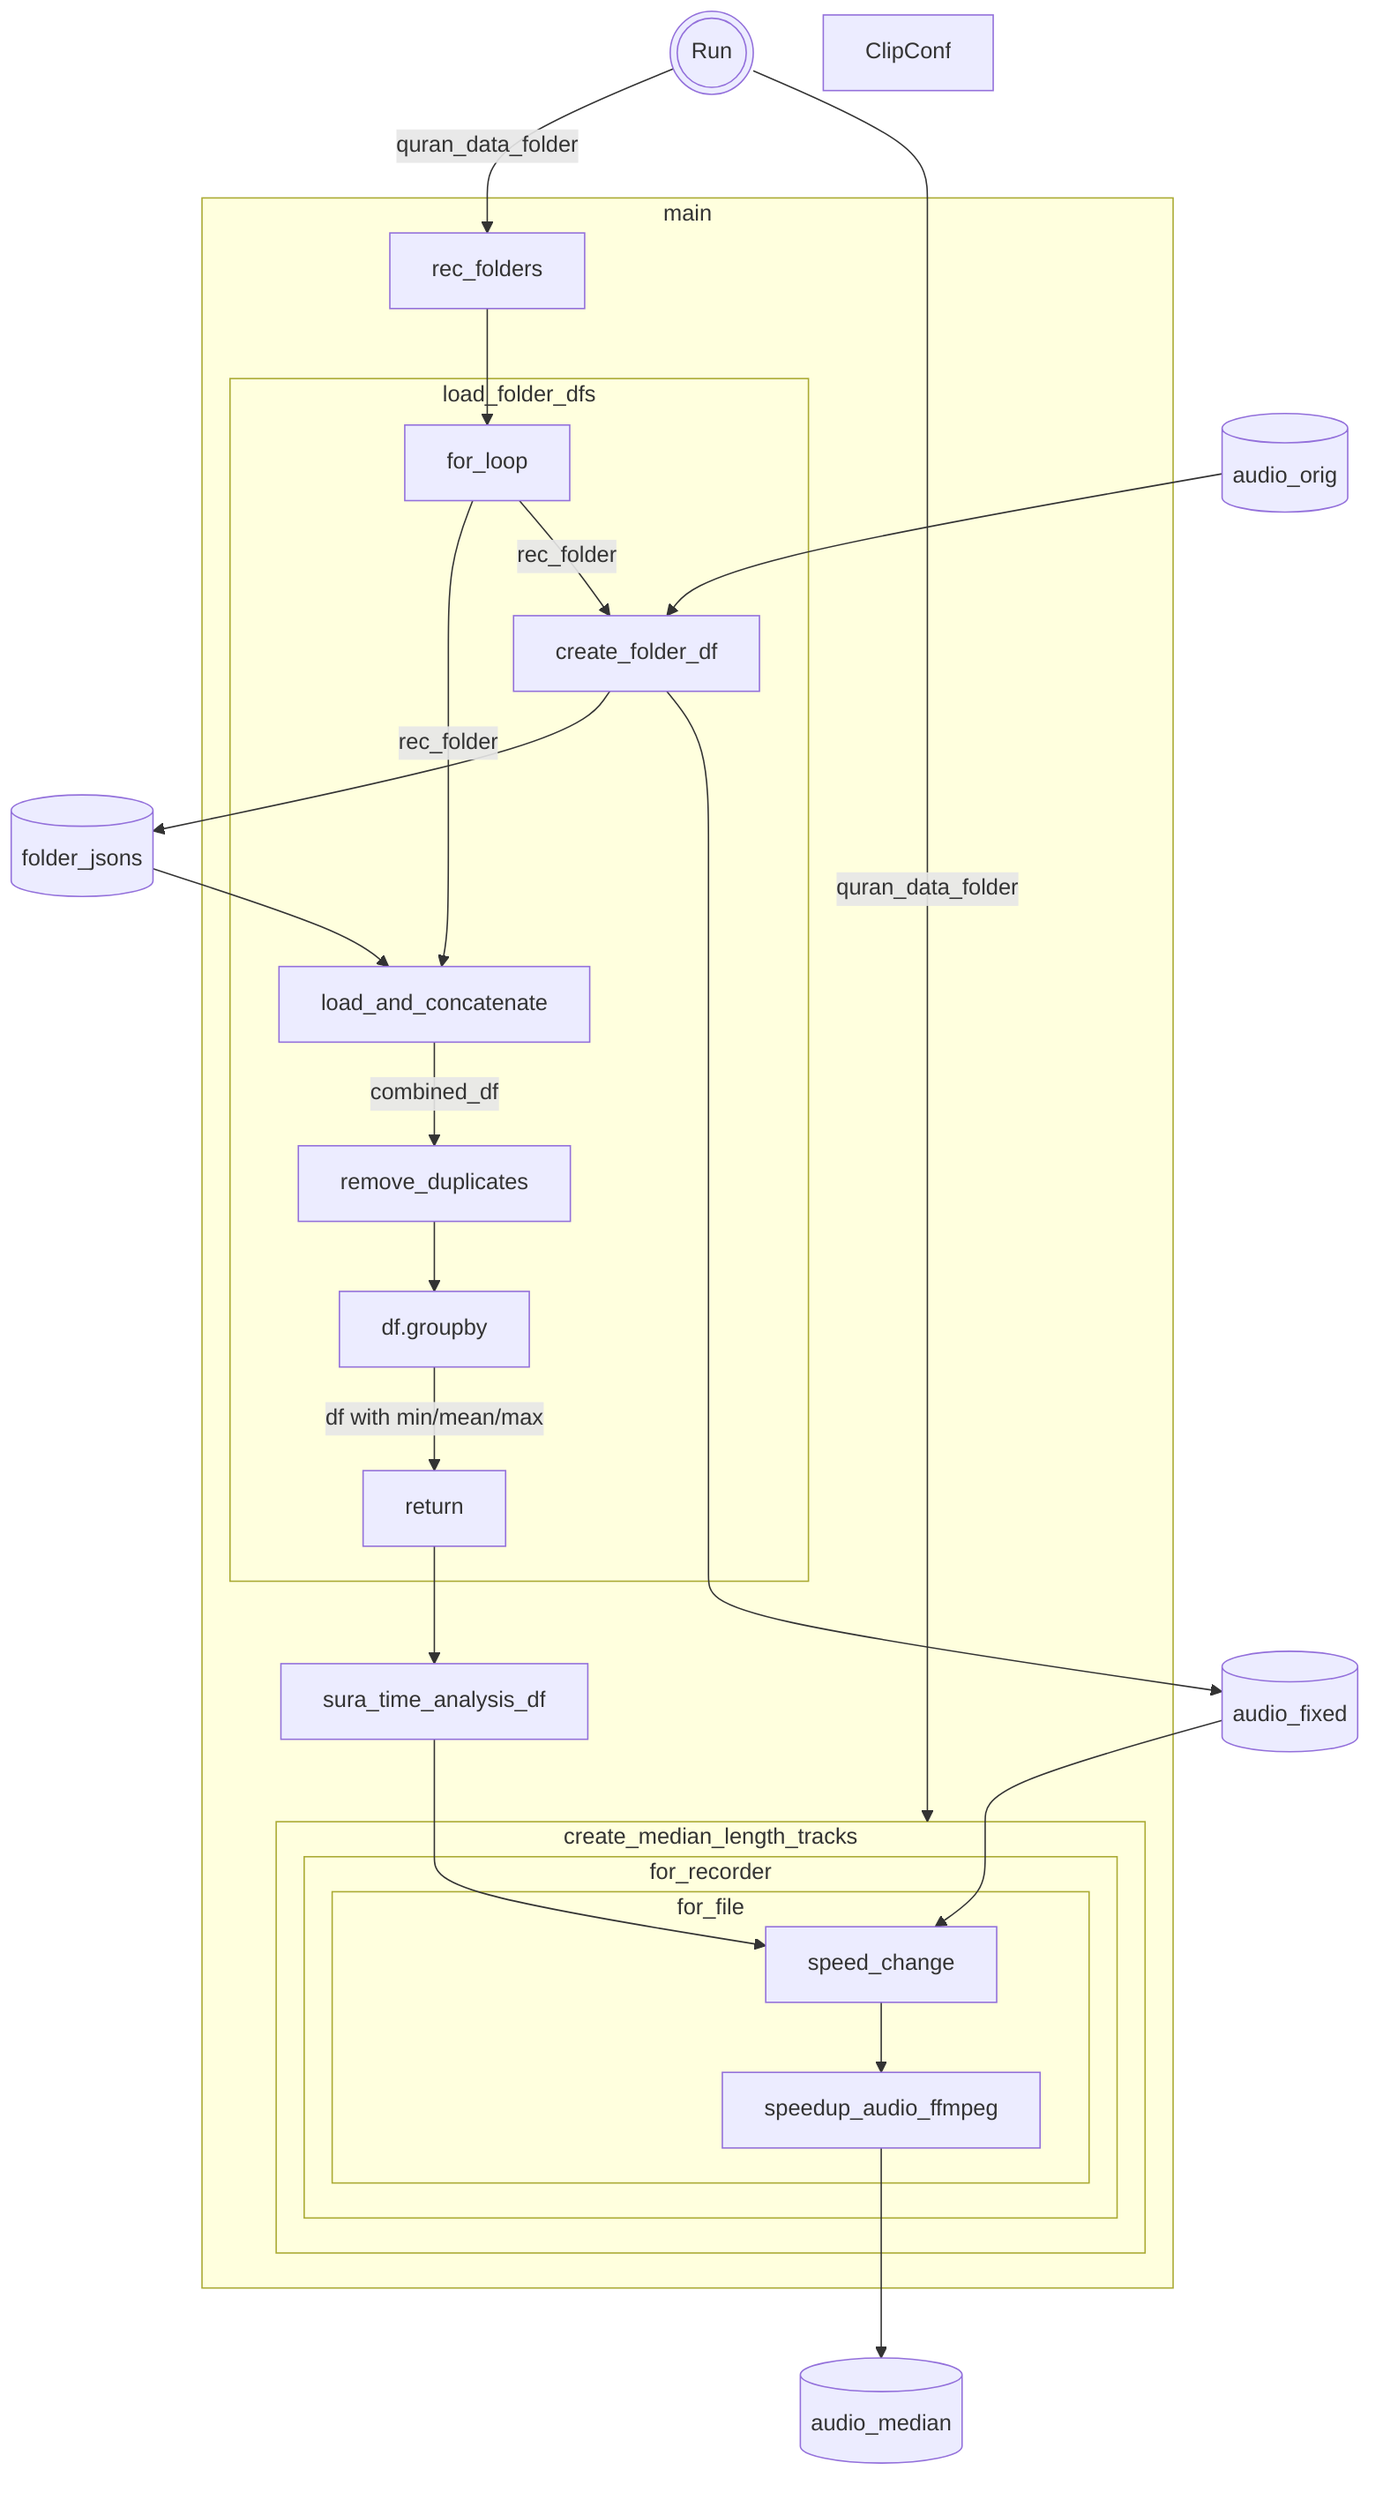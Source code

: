 flowchart TD

    folder_jsons[(folder_jsons)]
    audio_orig[(audio_orig)]
    audio_fixed[(audio_fixed)]
    audio_median[(audio_median)]

    StartRun(((Run)))
    ClipConf[ClipConf]
    subgraph main
        rec_folders
        subgraph load_folder_dfs
            for_loop
                create_folder_df
                load_and_concatenate
            remove_duplicates
            df.groupby
            return_dfs
        end
        sura_time_analysis_df
        subgraph create_median_length_tracks
            subgraph for_recorder
                subgraph for_file
                    direction TB
                    speed_change-->speedup_audio_ffmpeg
                end
            end
        end
    end


    StartRun--quran_data_folder-->rec_folders

        rec_folders-->for_loop
        for_loop--rec_folder-->load_and_concatenate
        for_loop--rec_folder-->create_folder_df-->folder_jsons
        audio_orig-->create_folder_df
        create_folder_df-->audio_fixed
        folder_jsons-->load_and_concatenate

        load_and_concatenate--combined_df-->remove_duplicates
        remove_duplicates-->df.groupby
        df.groupby--"df with min/mean/max"-->return_dfs[return]
    return_dfs-->sura_time_analysis_df
    audio_fixed-->speed_change
    speedup_audio_ffmpeg-->audio_median



    StartRun--quran_data_folder-->create_median_length_tracks
    sura_time_analysis_df-->speed_change